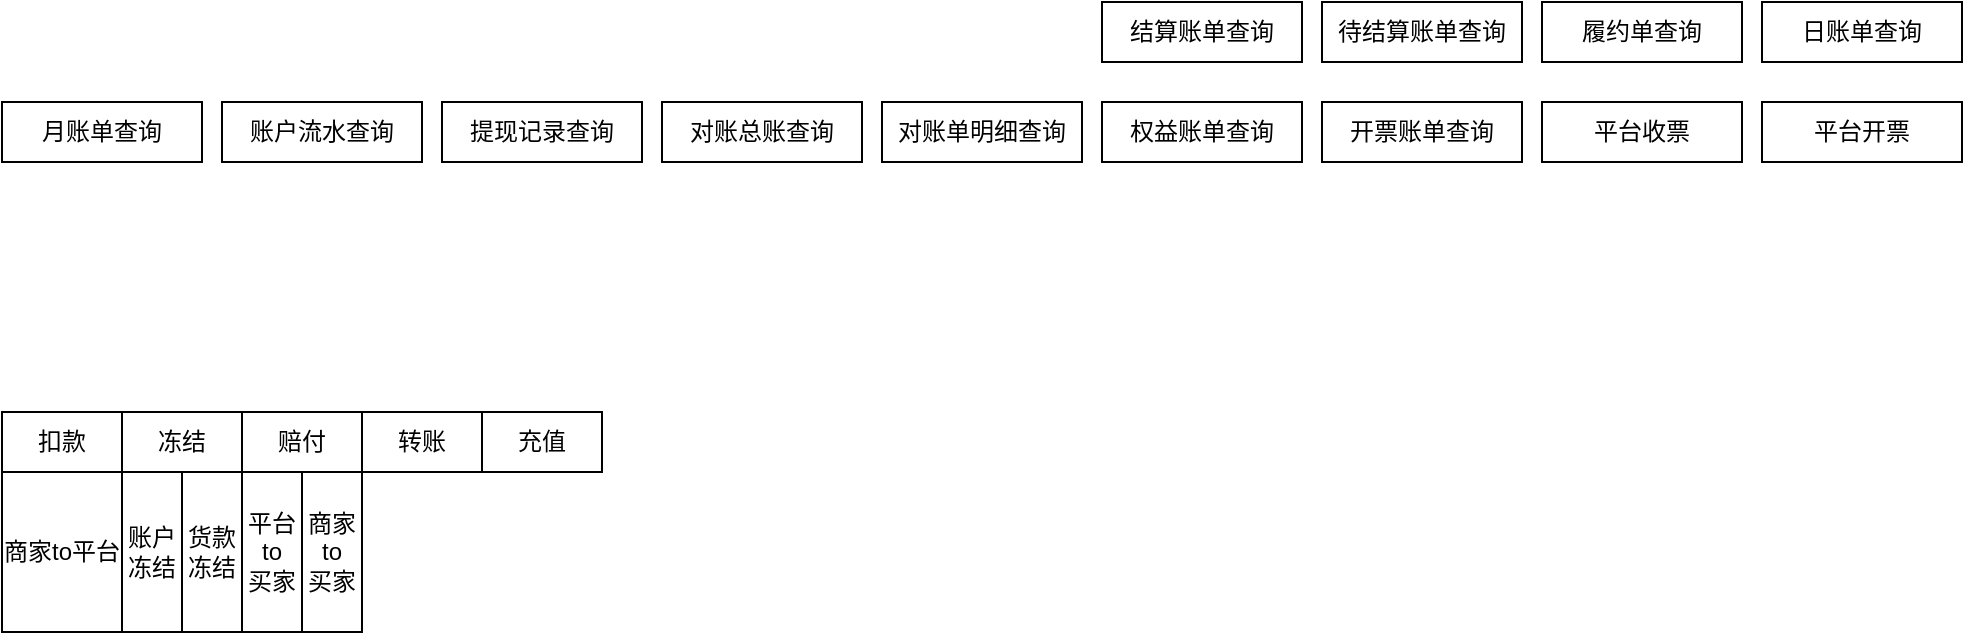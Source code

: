 <mxfile version="22.1.16" type="github">
  <diagram name="第 1 页" id="TDeqdjOSITiVpRsq1ivu">
    <mxGraphModel dx="1248" dy="727" grid="1" gridSize="10" guides="1" tooltips="1" connect="1" arrows="1" fold="1" page="1" pageScale="1" pageWidth="827" pageHeight="1169" math="1" shadow="0">
      <root>
        <mxCell id="0" />
        <mxCell id="1" parent="0" />
        <mxCell id="d16QXKA28ZY-6sy2jyf4-3" value="扣款" style="rounded=0;whiteSpace=wrap;html=1;" vertex="1" parent="1">
          <mxGeometry x="350" y="555" width="60" height="30" as="geometry" />
        </mxCell>
        <mxCell id="d16QXKA28ZY-6sy2jyf4-4" value="冻结" style="rounded=0;whiteSpace=wrap;html=1;" vertex="1" parent="1">
          <mxGeometry x="410" y="555" width="60" height="30" as="geometry" />
        </mxCell>
        <mxCell id="d16QXKA28ZY-6sy2jyf4-5" value="赔付" style="rounded=0;whiteSpace=wrap;html=1;" vertex="1" parent="1">
          <mxGeometry x="470" y="555" width="60" height="30" as="geometry" />
        </mxCell>
        <mxCell id="d16QXKA28ZY-6sy2jyf4-6" value="转账" style="rounded=0;whiteSpace=wrap;html=1;" vertex="1" parent="1">
          <mxGeometry x="530" y="555" width="60" height="30" as="geometry" />
        </mxCell>
        <mxCell id="d16QXKA28ZY-6sy2jyf4-7" value="充值" style="rounded=0;whiteSpace=wrap;html=1;" vertex="1" parent="1">
          <mxGeometry x="590" y="555" width="60" height="30" as="geometry" />
        </mxCell>
        <mxCell id="d16QXKA28ZY-6sy2jyf4-8" value="结算账单查询" style="rounded=0;whiteSpace=wrap;html=1;" vertex="1" parent="1">
          <mxGeometry x="900" y="350" width="100" height="30" as="geometry" />
        </mxCell>
        <mxCell id="d16QXKA28ZY-6sy2jyf4-9" value="待结算账单查询" style="rounded=0;whiteSpace=wrap;html=1;" vertex="1" parent="1">
          <mxGeometry x="1010" y="350" width="100" height="30" as="geometry" />
        </mxCell>
        <mxCell id="d16QXKA28ZY-6sy2jyf4-10" value="履约单查询" style="rounded=0;whiteSpace=wrap;html=1;" vertex="1" parent="1">
          <mxGeometry x="1120" y="350" width="100" height="30" as="geometry" />
        </mxCell>
        <mxCell id="d16QXKA28ZY-6sy2jyf4-11" value="日账单查询" style="rounded=0;whiteSpace=wrap;html=1;" vertex="1" parent="1">
          <mxGeometry x="1230" y="350" width="100" height="30" as="geometry" />
        </mxCell>
        <mxCell id="d16QXKA28ZY-6sy2jyf4-16" value="月账单查询" style="rounded=0;whiteSpace=wrap;html=1;" vertex="1" parent="1">
          <mxGeometry x="350" y="400" width="100" height="30" as="geometry" />
        </mxCell>
        <mxCell id="d16QXKA28ZY-6sy2jyf4-17" value="账户流水查询" style="rounded=0;whiteSpace=wrap;html=1;" vertex="1" parent="1">
          <mxGeometry x="460" y="400" width="100" height="30" as="geometry" />
        </mxCell>
        <mxCell id="d16QXKA28ZY-6sy2jyf4-18" value="提现记录查询" style="rounded=0;whiteSpace=wrap;html=1;" vertex="1" parent="1">
          <mxGeometry x="570" y="400" width="100" height="30" as="geometry" />
        </mxCell>
        <mxCell id="d16QXKA28ZY-6sy2jyf4-19" value="对账总账查询" style="rounded=0;whiteSpace=wrap;html=1;" vertex="1" parent="1">
          <mxGeometry x="680" y="400" width="100" height="30" as="geometry" />
        </mxCell>
        <mxCell id="d16QXKA28ZY-6sy2jyf4-20" value="对账单明细查询" style="rounded=0;whiteSpace=wrap;html=1;" vertex="1" parent="1">
          <mxGeometry x="790" y="400" width="100" height="30" as="geometry" />
        </mxCell>
        <mxCell id="d16QXKA28ZY-6sy2jyf4-21" value="权益账单查询" style="rounded=0;whiteSpace=wrap;html=1;" vertex="1" parent="1">
          <mxGeometry x="900" y="400" width="100" height="30" as="geometry" />
        </mxCell>
        <mxCell id="d16QXKA28ZY-6sy2jyf4-22" value="开票账单查询" style="rounded=0;whiteSpace=wrap;html=1;" vertex="1" parent="1">
          <mxGeometry x="1010" y="400" width="100" height="30" as="geometry" />
        </mxCell>
        <mxCell id="d16QXKA28ZY-6sy2jyf4-23" value="平台收票" style="rounded=0;whiteSpace=wrap;html=1;" vertex="1" parent="1">
          <mxGeometry x="1120" y="400" width="100" height="30" as="geometry" />
        </mxCell>
        <mxCell id="d16QXKA28ZY-6sy2jyf4-24" value="平台开票" style="rounded=0;whiteSpace=wrap;html=1;" vertex="1" parent="1">
          <mxGeometry x="1230" y="400" width="100" height="30" as="geometry" />
        </mxCell>
        <mxCell id="d16QXKA28ZY-6sy2jyf4-25" value="商家to平台" style="rounded=0;whiteSpace=wrap;html=1;" vertex="1" parent="1">
          <mxGeometry x="350" y="585" width="60" height="80" as="geometry" />
        </mxCell>
        <mxCell id="d16QXKA28ZY-6sy2jyf4-30" value="平台to&lt;br&gt;买家" style="rounded=0;whiteSpace=wrap;html=1;" vertex="1" parent="1">
          <mxGeometry x="470" y="585" width="30" height="80" as="geometry" />
        </mxCell>
        <mxCell id="d16QXKA28ZY-6sy2jyf4-31" value="商家&lt;br&gt;to&lt;br&gt;买家" style="rounded=0;whiteSpace=wrap;html=1;" vertex="1" parent="1">
          <mxGeometry x="500" y="585" width="30" height="80" as="geometry" />
        </mxCell>
        <mxCell id="d16QXKA28ZY-6sy2jyf4-33" value="账户冻结" style="rounded=0;whiteSpace=wrap;html=1;" vertex="1" parent="1">
          <mxGeometry x="410" y="585" width="30" height="80" as="geometry" />
        </mxCell>
        <mxCell id="d16QXKA28ZY-6sy2jyf4-34" value="货款冻结" style="rounded=0;whiteSpace=wrap;html=1;" vertex="1" parent="1">
          <mxGeometry x="440" y="585" width="30" height="80" as="geometry" />
        </mxCell>
      </root>
    </mxGraphModel>
  </diagram>
</mxfile>
